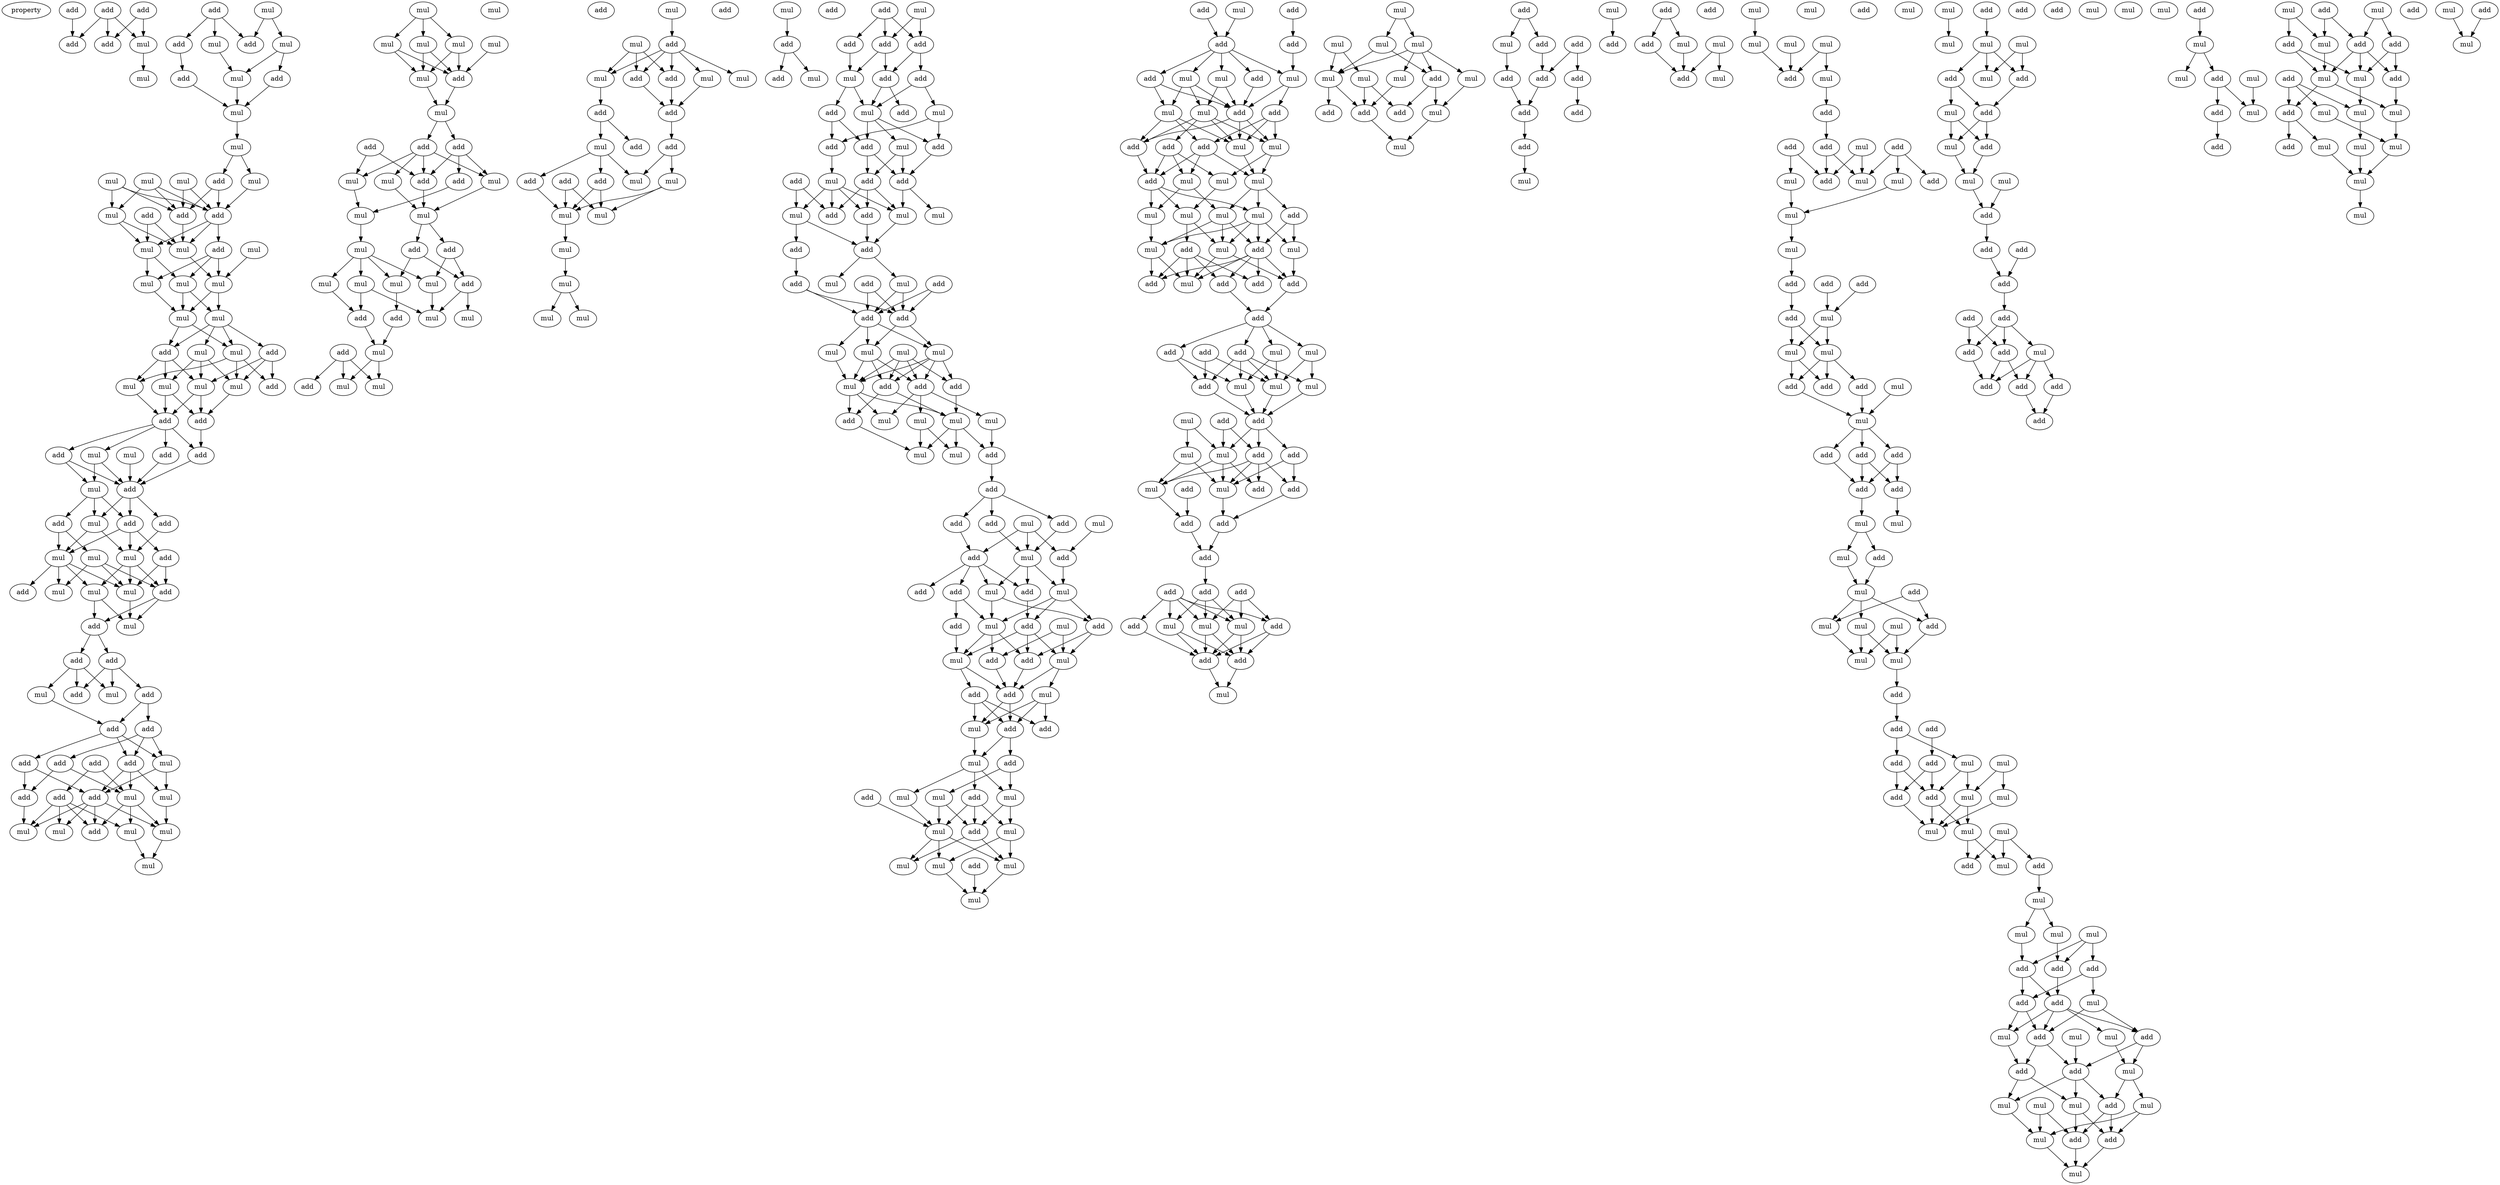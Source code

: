 digraph {
    node [fontcolor=black]
    property [mul=2,lf=1.4]
    0 [ label = add ];
    1 [ label = add ];
    2 [ label = add ];
    3 [ label = mul ];
    4 [ label = add ];
    5 [ label = add ];
    6 [ label = mul ];
    7 [ label = add ];
    8 [ label = mul ];
    9 [ label = mul ];
    10 [ label = add ];
    11 [ label = mul ];
    12 [ label = add ];
    13 [ label = add ];
    14 [ label = mul ];
    15 [ label = add ];
    16 [ label = mul ];
    17 [ label = mul ];
    18 [ label = add ];
    19 [ label = mul ];
    20 [ label = mul ];
    21 [ label = mul ];
    22 [ label = mul ];
    23 [ label = mul ];
    24 [ label = add ];
    25 [ label = add ];
    26 [ label = add ];
    27 [ label = mul ];
    28 [ label = mul ];
    29 [ label = add ];
    30 [ label = mul ];
    31 [ label = mul ];
    32 [ label = mul ];
    33 [ label = mul ];
    34 [ label = mul ];
    35 [ label = mul ];
    36 [ label = mul ];
    37 [ label = add ];
    38 [ label = add ];
    39 [ label = mul ];
    40 [ label = mul ];
    41 [ label = mul ];
    42 [ label = add ];
    43 [ label = mul ];
    44 [ label = mul ];
    45 [ label = add ];
    46 [ label = add ];
    47 [ label = mul ];
    48 [ label = add ];
    49 [ label = add ];
    50 [ label = add ];
    51 [ label = mul ];
    52 [ label = add ];
    53 [ label = mul ];
    54 [ label = add ];
    55 [ label = mul ];
    56 [ label = add ];
    57 [ label = add ];
    58 [ label = add ];
    59 [ label = mul ];
    60 [ label = mul ];
    61 [ label = mul ];
    62 [ label = mul ];
    63 [ label = mul ];
    64 [ label = add ];
    65 [ label = add ];
    66 [ label = mul ];
    67 [ label = add ];
    68 [ label = mul ];
    69 [ label = add ];
    70 [ label = add ];
    71 [ label = mul ];
    72 [ label = mul ];
    73 [ label = add ];
    74 [ label = add ];
    75 [ label = add ];
    76 [ label = add ];
    77 [ label = add ];
    78 [ label = add ];
    79 [ label = add ];
    80 [ label = add ];
    81 [ label = mul ];
    82 [ label = add ];
    83 [ label = add ];
    84 [ label = mul ];
    85 [ label = add ];
    86 [ label = mul ];
    87 [ label = mul ];
    88 [ label = mul ];
    89 [ label = add ];
    90 [ label = mul ];
    91 [ label = mul ];
    92 [ label = mul ];
    93 [ label = mul ];
    94 [ label = mul ];
    95 [ label = mul ];
    96 [ label = mul ];
    97 [ label = mul ];
    98 [ label = mul ];
    99 [ label = mul ];
    100 [ label = add ];
    101 [ label = mul ];
    102 [ label = add ];
    103 [ label = add ];
    104 [ label = add ];
    105 [ label = add ];
    106 [ label = mul ];
    107 [ label = mul ];
    108 [ label = mul ];
    109 [ label = add ];
    110 [ label = mul ];
    111 [ label = mul ];
    112 [ label = add ];
    113 [ label = mul ];
    114 [ label = add ];
    115 [ label = mul ];
    116 [ label = add ];
    117 [ label = mul ];
    118 [ label = mul ];
    119 [ label = mul ];
    120 [ label = mul ];
    121 [ label = add ];
    122 [ label = mul ];
    123 [ label = add ];
    124 [ label = add ];
    125 [ label = mul ];
    126 [ label = add ];
    127 [ label = add ];
    128 [ label = mul ];
    129 [ label = mul ];
    130 [ label = mul ];
    131 [ label = mul ];
    132 [ label = add ];
    133 [ label = mul ];
    134 [ label = mul ];
    135 [ label = add ];
    136 [ label = add ];
    137 [ label = mul ];
    138 [ label = add ];
    139 [ label = add ];
    140 [ label = add ];
    141 [ label = add ];
    142 [ label = mul ];
    143 [ label = add ];
    144 [ label = mul ];
    145 [ label = mul ];
    146 [ label = add ];
    147 [ label = add ];
    148 [ label = mul ];
    149 [ label = mul ];
    150 [ label = mul ];
    151 [ label = mul ];
    152 [ label = mul ];
    153 [ label = add ];
    154 [ label = mul ];
    155 [ label = mul ];
    156 [ label = add ];
    157 [ label = add ];
    158 [ label = add ];
    159 [ label = mul ];
    160 [ label = mul ];
    161 [ label = add ];
    162 [ label = add ];
    163 [ label = add ];
    164 [ label = add ];
    165 [ label = add ];
    166 [ label = mul ];
    167 [ label = add ];
    168 [ label = mul ];
    169 [ label = add ];
    170 [ label = mul ];
    171 [ label = add ];
    172 [ label = add ];
    173 [ label = add ];
    174 [ label = add ];
    175 [ label = mul ];
    176 [ label = add ];
    177 [ label = mul ];
    178 [ label = add ];
    179 [ label = add ];
    180 [ label = add ];
    181 [ label = mul ];
    182 [ label = mul ];
    183 [ label = add ];
    184 [ label = mul ];
    185 [ label = add ];
    186 [ label = add ];
    187 [ label = add ];
    188 [ label = mul ];
    189 [ label = mul ];
    190 [ label = add ];
    191 [ label = add ];
    192 [ label = add ];
    193 [ label = add ];
    194 [ label = mul ];
    195 [ label = mul ];
    196 [ label = mul ];
    197 [ label = mul ];
    198 [ label = add ];
    199 [ label = add ];
    200 [ label = add ];
    201 [ label = mul ];
    202 [ label = add ];
    203 [ label = mul ];
    204 [ label = mul ];
    205 [ label = mul ];
    206 [ label = mul ];
    207 [ label = mul ];
    208 [ label = mul ];
    209 [ label = add ];
    210 [ label = add ];
    211 [ label = add ];
    212 [ label = mul ];
    213 [ label = mul ];
    214 [ label = add ];
    215 [ label = add ];
    216 [ label = add ];
    217 [ label = mul ];
    218 [ label = add ];
    219 [ label = add ];
    220 [ label = mul ];
    221 [ label = mul ];
    222 [ label = add ];
    223 [ label = add ];
    224 [ label = add ];
    225 [ label = mul ];
    226 [ label = mul ];
    227 [ label = add ];
    228 [ label = add ];
    229 [ label = add ];
    230 [ label = mul ];
    231 [ label = add ];
    232 [ label = mul ];
    233 [ label = add ];
    234 [ label = add ];
    235 [ label = mul ];
    236 [ label = add ];
    237 [ label = add ];
    238 [ label = mul ];
    239 [ label = add ];
    240 [ label = mul ];
    241 [ label = add ];
    242 [ label = mul ];
    243 [ label = mul ];
    244 [ label = mul ];
    245 [ label = add ];
    246 [ label = mul ];
    247 [ label = add ];
    248 [ label = mul ];
    249 [ label = mul ];
    250 [ label = mul ];
    251 [ label = mul ];
    252 [ label = add ];
    253 [ label = mul ];
    254 [ label = mul ];
    255 [ label = add ];
    256 [ label = add ];
    257 [ label = add ];
    258 [ label = add ];
    259 [ label = add ];
    260 [ label = mul ];
    261 [ label = mul ];
    262 [ label = mul ];
    263 [ label = add ];
    264 [ label = add ];
    265 [ label = add ];
    266 [ label = mul ];
    267 [ label = mul ];
    268 [ label = mul ];
    269 [ label = add ];
    270 [ label = mul ];
    271 [ label = add ];
    272 [ label = add ];
    273 [ label = mul ];
    274 [ label = mul ];
    275 [ label = mul ];
    276 [ label = add ];
    277 [ label = mul ];
    278 [ label = mul ];
    279 [ label = mul ];
    280 [ label = mul ];
    281 [ label = add ];
    282 [ label = mul ];
    283 [ label = add ];
    284 [ label = add ];
    285 [ label = mul ];
    286 [ label = mul ];
    287 [ label = add ];
    288 [ label = add ];
    289 [ label = add ];
    290 [ label = mul ];
    291 [ label = add ];
    292 [ label = add ];
    293 [ label = mul ];
    294 [ label = add ];
    295 [ label = add ];
    296 [ label = add ];
    297 [ label = mul ];
    298 [ label = add ];
    299 [ label = mul ];
    300 [ label = mul ];
    301 [ label = mul ];
    302 [ label = mul ];
    303 [ label = add ];
    304 [ label = add ];
    305 [ label = add ];
    306 [ label = mul ];
    307 [ label = mul ];
    308 [ label = add ];
    309 [ label = add ];
    310 [ label = add ];
    311 [ label = mul ];
    312 [ label = add ];
    313 [ label = mul ];
    314 [ label = add ];
    315 [ label = add ];
    316 [ label = add ];
    317 [ label = add ];
    318 [ label = add ];
    319 [ label = add ];
    320 [ label = mul ];
    321 [ label = add ];
    322 [ label = mul ];
    323 [ label = add ];
    324 [ label = mul ];
    325 [ label = add ];
    326 [ label = add ];
    327 [ label = mul ];
    328 [ label = mul ];
    329 [ label = mul ];
    330 [ label = mul ];
    331 [ label = mul ];
    332 [ label = mul ];
    333 [ label = mul ];
    334 [ label = add ];
    335 [ label = mul ];
    336 [ label = mul ];
    337 [ label = add ];
    338 [ label = add ];
    339 [ label = mul ];
    340 [ label = add ];
    341 [ label = mul ];
    342 [ label = add ];
    343 [ label = add ];
    344 [ label = add ];
    345 [ label = mul ];
    346 [ label = add ];
    347 [ label = add ];
    348 [ label = add ];
    349 [ label = add ];
    350 [ label = add ];
    351 [ label = mul ];
    352 [ label = add ];
    353 [ label = mul ];
    354 [ label = add ];
    355 [ label = add ];
    356 [ label = add ];
    357 [ label = mul ];
    358 [ label = mul ];
    359 [ label = mul ];
    360 [ label = add ];
    361 [ label = add ];
    362 [ label = mul ];
    363 [ label = mul ];
    364 [ label = mul ];
    365 [ label = mul ];
    366 [ label = add ];
    367 [ label = mul ];
    368 [ label = mul ];
    369 [ label = add ];
    370 [ label = add ];
    371 [ label = add ];
    372 [ label = mul ];
    373 [ label = add ];
    374 [ label = add ];
    375 [ label = mul ];
    376 [ label = mul ];
    377 [ label = mul ];
    378 [ label = add ];
    379 [ label = mul ];
    380 [ label = mul ];
    381 [ label = add ];
    382 [ label = add ];
    383 [ label = add ];
    384 [ label = add ];
    385 [ label = mul ];
    386 [ label = add ];
    387 [ label = mul ];
    388 [ label = mul ];
    389 [ label = add ];
    390 [ label = mul ];
    391 [ label = add ];
    392 [ label = add ];
    393 [ label = mul ];
    394 [ label = add ];
    395 [ label = add ];
    396 [ label = add ];
    397 [ label = add ];
    398 [ label = add ];
    399 [ label = mul ];
    400 [ label = mul ];
    401 [ label = mul ];
    402 [ label = add ];
    403 [ label = add ];
    404 [ label = mul ];
    405 [ label = mul ];
    406 [ label = mul ];
    407 [ label = mul ];
    408 [ label = add ];
    409 [ label = mul ];
    410 [ label = mul ];
    411 [ label = add ];
    412 [ label = add ];
    413 [ label = add ];
    414 [ label = mul ];
    415 [ label = add ];
    416 [ label = add ];
    417 [ label = mul ];
    418 [ label = mul ];
    419 [ label = add ];
    420 [ label = mul ];
    421 [ label = add ];
    422 [ label = mul ];
    423 [ label = mul ];
    424 [ label = mul ];
    425 [ label = mul ];
    426 [ label = add ];
    427 [ label = add ];
    428 [ label = mul ];
    429 [ label = mul ];
    430 [ label = mul ];
    431 [ label = mul ];
    432 [ label = mul ];
    433 [ label = add ];
    434 [ label = add ];
    435 [ label = add ];
    436 [ label = add ];
    437 [ label = add ];
    438 [ label = mul ];
    439 [ label = mul ];
    440 [ label = add ];
    441 [ label = mul ];
    442 [ label = add ];
    443 [ label = mul ];
    444 [ label = add ];
    445 [ label = mul ];
    446 [ label = add ];
    447 [ label = mul ];
    448 [ label = mul ];
    449 [ label = mul ];
    450 [ label = mul ];
    451 [ label = add ];
    452 [ label = add ];
    453 [ label = add ];
    454 [ label = mul ];
    455 [ label = mul ];
    456 [ label = mul ];
    457 [ label = mul ];
    458 [ label = add ];
    459 [ label = add ];
    460 [ label = mul ];
    461 [ label = mul ];
    462 [ label = add ];
    463 [ label = add ];
    464 [ label = mul ];
    465 [ label = mul ];
    466 [ label = add ];
    467 [ label = mul ];
    468 [ label = add ];
    469 [ label = add ];
    470 [ label = mul ];
    471 [ label = mul ];
    472 [ label = mul ];
    473 [ label = add ];
    474 [ label = mul ];
    475 [ label = add ];
    476 [ label = mul ];
    477 [ label = add ];
    478 [ label = add ];
    479 [ label = add ];
    480 [ label = add ];
    481 [ label = add ];
    482 [ label = add ];
    483 [ label = mul ];
    484 [ label = add ];
    485 [ label = add ];
    486 [ label = add ];
    487 [ label = add ];
    488 [ label = add ];
    489 [ label = mul ];
    490 [ label = mul ];
    491 [ label = add ];
    492 [ label = mul ];
    493 [ label = add ];
    494 [ label = mul ];
    495 [ label = add ];
    496 [ label = add ];
    497 [ label = mul ];
    498 [ label = mul ];
    499 [ label = mul ];
    500 [ label = add ];
    501 [ label = add ];
    502 [ label = add ];
    503 [ label = add ];
    504 [ label = mul ];
    505 [ label = mul ];
    506 [ label = add ];
    507 [ label = add ];
    508 [ label = mul ];
    509 [ label = mul ];
    510 [ label = add ];
    511 [ label = mul ];
    512 [ label = mul ];
    513 [ label = add ];
    514 [ label = mul ];
    515 [ label = mul ];
    516 [ label = mul ];
    517 [ label = mul ];
    518 [ label = mul ];
    519 [ label = add ];
    520 [ label = mul ];
    0 -> 4 [ name = 0 ];
    1 -> 3 [ name = 1 ];
    1 -> 5 [ name = 2 ];
    2 -> 3 [ name = 3 ];
    2 -> 4 [ name = 4 ];
    2 -> 5 [ name = 5 ];
    3 -> 6 [ name = 6 ];
    7 -> 10 [ name = 7 ];
    7 -> 11 [ name = 8 ];
    7 -> 12 [ name = 9 ];
    8 -> 9 [ name = 10 ];
    8 -> 10 [ name = 11 ];
    9 -> 14 [ name = 12 ];
    9 -> 15 [ name = 13 ];
    11 -> 14 [ name = 14 ];
    12 -> 13 [ name = 15 ];
    13 -> 16 [ name = 16 ];
    14 -> 16 [ name = 17 ];
    15 -> 16 [ name = 18 ];
    16 -> 17 [ name = 19 ];
    17 -> 18 [ name = 20 ];
    17 -> 22 [ name = 21 ];
    18 -> 24 [ name = 22 ];
    18 -> 25 [ name = 23 ];
    19 -> 23 [ name = 24 ];
    19 -> 24 [ name = 25 ];
    19 -> 25 [ name = 26 ];
    20 -> 23 [ name = 27 ];
    20 -> 24 [ name = 28 ];
    20 -> 25 [ name = 29 ];
    21 -> 24 [ name = 30 ];
    21 -> 25 [ name = 31 ];
    22 -> 24 [ name = 32 ];
    23 -> 27 [ name = 33 ];
    23 -> 30 [ name = 34 ];
    24 -> 27 [ name = 35 ];
    24 -> 29 [ name = 36 ];
    24 -> 30 [ name = 37 ];
    25 -> 30 [ name = 38 ];
    26 -> 27 [ name = 39 ];
    26 -> 30 [ name = 40 ];
    27 -> 32 [ name = 41 ];
    27 -> 33 [ name = 42 ];
    28 -> 31 [ name = 43 ];
    29 -> 31 [ name = 44 ];
    29 -> 32 [ name = 45 ];
    29 -> 33 [ name = 46 ];
    30 -> 31 [ name = 47 ];
    31 -> 34 [ name = 48 ];
    31 -> 35 [ name = 49 ];
    32 -> 35 [ name = 50 ];
    33 -> 34 [ name = 51 ];
    33 -> 35 [ name = 52 ];
    34 -> 36 [ name = 53 ];
    34 -> 37 [ name = 54 ];
    34 -> 38 [ name = 55 ];
    34 -> 39 [ name = 56 ];
    35 -> 36 [ name = 57 ];
    35 -> 37 [ name = 58 ];
    36 -> 40 [ name = 59 ];
    36 -> 41 [ name = 60 ];
    36 -> 42 [ name = 61 ];
    37 -> 41 [ name = 62 ];
    37 -> 43 [ name = 63 ];
    37 -> 44 [ name = 64 ];
    38 -> 40 [ name = 65 ];
    38 -> 42 [ name = 66 ];
    38 -> 43 [ name = 67 ];
    39 -> 40 [ name = 68 ];
    39 -> 43 [ name = 69 ];
    39 -> 44 [ name = 70 ];
    40 -> 46 [ name = 71 ];
    41 -> 45 [ name = 72 ];
    43 -> 45 [ name = 73 ];
    43 -> 46 [ name = 74 ];
    44 -> 45 [ name = 75 ];
    44 -> 46 [ name = 76 ];
    45 -> 48 [ name = 77 ];
    45 -> 49 [ name = 78 ];
    45 -> 50 [ name = 79 ];
    45 -> 51 [ name = 80 ];
    46 -> 48 [ name = 81 ];
    47 -> 52 [ name = 82 ];
    48 -> 52 [ name = 83 ];
    49 -> 52 [ name = 84 ];
    49 -> 53 [ name = 85 ];
    50 -> 52 [ name = 86 ];
    51 -> 52 [ name = 87 ];
    51 -> 53 [ name = 88 ];
    52 -> 54 [ name = 89 ];
    52 -> 55 [ name = 90 ];
    52 -> 56 [ name = 91 ];
    53 -> 55 [ name = 92 ];
    53 -> 56 [ name = 93 ];
    53 -> 57 [ name = 94 ];
    54 -> 60 [ name = 95 ];
    55 -> 59 [ name = 96 ];
    55 -> 60 [ name = 97 ];
    56 -> 58 [ name = 98 ];
    56 -> 59 [ name = 99 ];
    56 -> 60 [ name = 100 ];
    57 -> 59 [ name = 101 ];
    57 -> 61 [ name = 102 ];
    58 -> 62 [ name = 103 ];
    58 -> 64 [ name = 104 ];
    59 -> 62 [ name = 105 ];
    59 -> 63 [ name = 106 ];
    59 -> 65 [ name = 107 ];
    59 -> 66 [ name = 108 ];
    60 -> 62 [ name = 109 ];
    60 -> 63 [ name = 110 ];
    60 -> 64 [ name = 111 ];
    61 -> 62 [ name = 112 ];
    61 -> 64 [ name = 113 ];
    61 -> 66 [ name = 114 ];
    62 -> 68 [ name = 115 ];
    63 -> 67 [ name = 116 ];
    63 -> 68 [ name = 117 ];
    64 -> 67 [ name = 118 ];
    64 -> 68 [ name = 119 ];
    67 -> 69 [ name = 120 ];
    67 -> 70 [ name = 121 ];
    69 -> 71 [ name = 122 ];
    69 -> 72 [ name = 123 ];
    69 -> 74 [ name = 124 ];
    70 -> 71 [ name = 125 ];
    70 -> 73 [ name = 126 ];
    70 -> 74 [ name = 127 ];
    72 -> 76 [ name = 128 ];
    73 -> 75 [ name = 129 ];
    73 -> 76 [ name = 130 ];
    75 -> 78 [ name = 131 ];
    75 -> 79 [ name = 132 ];
    75 -> 81 [ name = 133 ];
    76 -> 78 [ name = 134 ];
    76 -> 80 [ name = 135 ];
    76 -> 81 [ name = 136 ];
    77 -> 83 [ name = 137 ];
    77 -> 84 [ name = 138 ];
    78 -> 82 [ name = 139 ];
    78 -> 84 [ name = 140 ];
    78 -> 86 [ name = 141 ];
    79 -> 84 [ name = 142 ];
    79 -> 85 [ name = 143 ];
    80 -> 82 [ name = 144 ];
    80 -> 85 [ name = 145 ];
    81 -> 82 [ name = 146 ];
    81 -> 86 [ name = 147 ];
    82 -> 87 [ name = 148 ];
    82 -> 88 [ name = 149 ];
    82 -> 89 [ name = 150 ];
    82 -> 91 [ name = 151 ];
    83 -> 88 [ name = 152 ];
    83 -> 89 [ name = 153 ];
    83 -> 90 [ name = 154 ];
    83 -> 91 [ name = 155 ];
    84 -> 87 [ name = 156 ];
    84 -> 89 [ name = 157 ];
    84 -> 90 [ name = 158 ];
    85 -> 91 [ name = 159 ];
    86 -> 87 [ name = 160 ];
    87 -> 92 [ name = 161 ];
    90 -> 92 [ name = 162 ];
    93 -> 94 [ name = 163 ];
    93 -> 95 [ name = 164 ];
    93 -> 98 [ name = 165 ];
    94 -> 99 [ name = 166 ];
    94 -> 100 [ name = 167 ];
    95 -> 99 [ name = 168 ];
    95 -> 100 [ name = 169 ];
    97 -> 100 [ name = 170 ];
    98 -> 99 [ name = 171 ];
    98 -> 100 [ name = 172 ];
    99 -> 101 [ name = 173 ];
    100 -> 101 [ name = 174 ];
    101 -> 103 [ name = 175 ];
    101 -> 104 [ name = 176 ];
    102 -> 105 [ name = 177 ];
    102 -> 106 [ name = 178 ];
    103 -> 105 [ name = 179 ];
    103 -> 108 [ name = 180 ];
    103 -> 109 [ name = 181 ];
    104 -> 105 [ name = 182 ];
    104 -> 106 [ name = 183 ];
    104 -> 107 [ name = 184 ];
    104 -> 108 [ name = 185 ];
    105 -> 110 [ name = 186 ];
    106 -> 111 [ name = 187 ];
    107 -> 110 [ name = 188 ];
    108 -> 110 [ name = 189 ];
    109 -> 111 [ name = 190 ];
    110 -> 112 [ name = 191 ];
    110 -> 114 [ name = 192 ];
    111 -> 113 [ name = 193 ];
    112 -> 116 [ name = 194 ];
    112 -> 117 [ name = 195 ];
    113 -> 115 [ name = 196 ];
    113 -> 117 [ name = 197 ];
    113 -> 118 [ name = 198 ];
    113 -> 119 [ name = 199 ];
    114 -> 116 [ name = 200 ];
    114 -> 119 [ name = 201 ];
    115 -> 121 [ name = 202 ];
    116 -> 120 [ name = 203 ];
    116 -> 122 [ name = 204 ];
    117 -> 123 [ name = 205 ];
    118 -> 121 [ name = 206 ];
    118 -> 122 [ name = 207 ];
    119 -> 122 [ name = 208 ];
    121 -> 125 [ name = 209 ];
    123 -> 125 [ name = 210 ];
    124 -> 127 [ name = 211 ];
    124 -> 128 [ name = 212 ];
    124 -> 129 [ name = 213 ];
    125 -> 128 [ name = 214 ];
    125 -> 129 [ name = 215 ];
    130 -> 132 [ name = 216 ];
    131 -> 133 [ name = 217 ];
    131 -> 135 [ name = 218 ];
    131 -> 136 [ name = 219 ];
    132 -> 133 [ name = 220 ];
    132 -> 134 [ name = 221 ];
    132 -> 135 [ name = 222 ];
    132 -> 136 [ name = 223 ];
    132 -> 137 [ name = 224 ];
    133 -> 138 [ name = 225 ];
    134 -> 139 [ name = 226 ];
    135 -> 139 [ name = 227 ];
    136 -> 139 [ name = 228 ];
    138 -> 141 [ name = 229 ];
    138 -> 142 [ name = 230 ];
    139 -> 140 [ name = 231 ];
    140 -> 144 [ name = 232 ];
    140 -> 145 [ name = 233 ];
    142 -> 143 [ name = 234 ];
    142 -> 145 [ name = 235 ];
    142 -> 147 [ name = 236 ];
    143 -> 148 [ name = 237 ];
    144 -> 148 [ name = 238 ];
    144 -> 149 [ name = 239 ];
    146 -> 148 [ name = 240 ];
    146 -> 149 [ name = 241 ];
    147 -> 148 [ name = 242 ];
    147 -> 149 [ name = 243 ];
    148 -> 150 [ name = 244 ];
    150 -> 151 [ name = 245 ];
    151 -> 152 [ name = 246 ];
    151 -> 155 [ name = 247 ];
    154 -> 157 [ name = 248 ];
    157 -> 158 [ name = 249 ];
    157 -> 159 [ name = 250 ];
    160 -> 162 [ name = 251 ];
    160 -> 164 [ name = 252 ];
    161 -> 162 [ name = 253 ];
    161 -> 163 [ name = 254 ];
    161 -> 164 [ name = 255 ];
    162 -> 166 [ name = 256 ];
    162 -> 167 [ name = 257 ];
    163 -> 166 [ name = 258 ];
    164 -> 165 [ name = 259 ];
    164 -> 167 [ name = 260 ];
    165 -> 168 [ name = 261 ];
    165 -> 170 [ name = 262 ];
    166 -> 168 [ name = 263 ];
    166 -> 169 [ name = 264 ];
    167 -> 168 [ name = 265 ];
    167 -> 171 [ name = 266 ];
    168 -> 172 [ name = 267 ];
    168 -> 173 [ name = 268 ];
    168 -> 175 [ name = 269 ];
    169 -> 172 [ name = 270 ];
    169 -> 174 [ name = 271 ];
    170 -> 173 [ name = 272 ];
    170 -> 174 [ name = 273 ];
    172 -> 176 [ name = 274 ];
    172 -> 179 [ name = 275 ];
    173 -> 179 [ name = 276 ];
    174 -> 177 [ name = 277 ];
    175 -> 176 [ name = 278 ];
    175 -> 179 [ name = 279 ];
    176 -> 180 [ name = 280 ];
    176 -> 181 [ name = 281 ];
    176 -> 183 [ name = 282 ];
    177 -> 180 [ name = 283 ];
    177 -> 181 [ name = 284 ];
    177 -> 182 [ name = 285 ];
    177 -> 183 [ name = 286 ];
    178 -> 182 [ name = 287 ];
    178 -> 183 [ name = 288 ];
    179 -> 181 [ name = 289 ];
    179 -> 184 [ name = 290 ];
    180 -> 186 [ name = 291 ];
    181 -> 186 [ name = 292 ];
    182 -> 185 [ name = 293 ];
    182 -> 186 [ name = 294 ];
    185 -> 187 [ name = 295 ];
    186 -> 188 [ name = 296 ];
    186 -> 189 [ name = 297 ];
    187 -> 192 [ name = 298 ];
    187 -> 193 [ name = 299 ];
    188 -> 192 [ name = 300 ];
    188 -> 193 [ name = 301 ];
    190 -> 192 [ name = 302 ];
    190 -> 193 [ name = 303 ];
    191 -> 192 [ name = 304 ];
    191 -> 193 [ name = 305 ];
    192 -> 195 [ name = 306 ];
    192 -> 196 [ name = 307 ];
    192 -> 197 [ name = 308 ];
    193 -> 196 [ name = 309 ];
    193 -> 197 [ name = 310 ];
    194 -> 198 [ name = 311 ];
    194 -> 199 [ name = 312 ];
    194 -> 200 [ name = 313 ];
    194 -> 201 [ name = 314 ];
    195 -> 201 [ name = 315 ];
    196 -> 198 [ name = 316 ];
    196 -> 199 [ name = 317 ];
    196 -> 201 [ name = 318 ];
    197 -> 198 [ name = 319 ];
    197 -> 199 [ name = 320 ];
    197 -> 200 [ name = 321 ];
    197 -> 201 [ name = 322 ];
    198 -> 202 [ name = 323 ];
    198 -> 204 [ name = 324 ];
    199 -> 203 [ name = 325 ];
    199 -> 205 [ name = 326 ];
    199 -> 206 [ name = 327 ];
    200 -> 204 [ name = 328 ];
    201 -> 202 [ name = 329 ];
    201 -> 203 [ name = 330 ];
    201 -> 204 [ name = 331 ];
    202 -> 207 [ name = 332 ];
    204 -> 207 [ name = 333 ];
    204 -> 208 [ name = 334 ];
    204 -> 209 [ name = 335 ];
    205 -> 207 [ name = 336 ];
    205 -> 208 [ name = 337 ];
    206 -> 209 [ name = 338 ];
    209 -> 210 [ name = 339 ];
    210 -> 211 [ name = 340 ];
    210 -> 214 [ name = 341 ];
    210 -> 215 [ name = 342 ];
    211 -> 217 [ name = 343 ];
    212 -> 218 [ name = 344 ];
    213 -> 216 [ name = 345 ];
    213 -> 217 [ name = 346 ];
    213 -> 218 [ name = 347 ];
    214 -> 217 [ name = 348 ];
    215 -> 216 [ name = 349 ];
    216 -> 219 [ name = 350 ];
    216 -> 221 [ name = 351 ];
    216 -> 222 [ name = 352 ];
    216 -> 223 [ name = 353 ];
    217 -> 220 [ name = 354 ];
    217 -> 221 [ name = 355 ];
    217 -> 223 [ name = 356 ];
    218 -> 220 [ name = 357 ];
    219 -> 226 [ name = 358 ];
    219 -> 227 [ name = 359 ];
    220 -> 224 [ name = 360 ];
    220 -> 226 [ name = 361 ];
    220 -> 228 [ name = 362 ];
    221 -> 224 [ name = 363 ];
    221 -> 226 [ name = 364 ];
    223 -> 228 [ name = 365 ];
    224 -> 229 [ name = 366 ];
    224 -> 230 [ name = 367 ];
    225 -> 230 [ name = 368 ];
    225 -> 231 [ name = 369 ];
    226 -> 229 [ name = 370 ];
    226 -> 231 [ name = 371 ];
    226 -> 232 [ name = 372 ];
    227 -> 232 [ name = 373 ];
    228 -> 229 [ name = 374 ];
    228 -> 230 [ name = 375 ];
    228 -> 232 [ name = 376 ];
    229 -> 233 [ name = 377 ];
    230 -> 233 [ name = 378 ];
    230 -> 235 [ name = 379 ];
    231 -> 233 [ name = 380 ];
    232 -> 233 [ name = 381 ];
    232 -> 234 [ name = 382 ];
    233 -> 236 [ name = 383 ];
    233 -> 238 [ name = 384 ];
    234 -> 236 [ name = 385 ];
    234 -> 237 [ name = 386 ];
    234 -> 238 [ name = 387 ];
    235 -> 236 [ name = 388 ];
    235 -> 237 [ name = 389 ];
    235 -> 238 [ name = 390 ];
    236 -> 239 [ name = 391 ];
    236 -> 240 [ name = 392 ];
    238 -> 240 [ name = 393 ];
    239 -> 242 [ name = 394 ];
    239 -> 244 [ name = 395 ];
    240 -> 243 [ name = 396 ];
    240 -> 244 [ name = 397 ];
    240 -> 245 [ name = 398 ];
    241 -> 248 [ name = 399 ];
    242 -> 247 [ name = 400 ];
    242 -> 248 [ name = 401 ];
    243 -> 248 [ name = 402 ];
    244 -> 246 [ name = 403 ];
    244 -> 247 [ name = 404 ];
    245 -> 246 [ name = 405 ];
    245 -> 247 [ name = 406 ];
    245 -> 248 [ name = 407 ];
    246 -> 250 [ name = 408 ];
    246 -> 251 [ name = 409 ];
    247 -> 249 [ name = 410 ];
    247 -> 251 [ name = 411 ];
    248 -> 249 [ name = 412 ];
    248 -> 250 [ name = 413 ];
    248 -> 251 [ name = 414 ];
    250 -> 253 [ name = 415 ];
    251 -> 253 [ name = 416 ];
    252 -> 253 [ name = 417 ];
    254 -> 257 [ name = 418 ];
    255 -> 257 [ name = 419 ];
    256 -> 258 [ name = 420 ];
    257 -> 259 [ name = 421 ];
    257 -> 260 [ name = 422 ];
    257 -> 261 [ name = 423 ];
    257 -> 262 [ name = 424 ];
    257 -> 263 [ name = 425 ];
    258 -> 262 [ name = 426 ];
    259 -> 264 [ name = 427 ];
    260 -> 264 [ name = 428 ];
    260 -> 266 [ name = 429 ];
    260 -> 267 [ name = 430 ];
    261 -> 264 [ name = 431 ];
    261 -> 266 [ name = 432 ];
    262 -> 264 [ name = 433 ];
    262 -> 265 [ name = 434 ];
    263 -> 264 [ name = 435 ];
    263 -> 267 [ name = 436 ];
    264 -> 268 [ name = 437 ];
    264 -> 270 [ name = 438 ];
    264 -> 272 [ name = 439 ];
    265 -> 268 [ name = 440 ];
    265 -> 269 [ name = 441 ];
    265 -> 270 [ name = 442 ];
    266 -> 268 [ name = 443 ];
    266 -> 270 [ name = 444 ];
    266 -> 271 [ name = 445 ];
    266 -> 272 [ name = 446 ];
    267 -> 269 [ name = 447 ];
    267 -> 270 [ name = 448 ];
    267 -> 272 [ name = 449 ];
    268 -> 273 [ name = 450 ];
    268 -> 275 [ name = 451 ];
    269 -> 273 [ name = 452 ];
    269 -> 274 [ name = 453 ];
    269 -> 276 [ name = 454 ];
    270 -> 273 [ name = 455 ];
    271 -> 274 [ name = 456 ];
    271 -> 275 [ name = 457 ];
    271 -> 276 [ name = 458 ];
    272 -> 276 [ name = 459 ];
    273 -> 277 [ name = 460 ];
    273 -> 278 [ name = 461 ];
    273 -> 281 [ name = 462 ];
    274 -> 278 [ name = 463 ];
    274 -> 280 [ name = 464 ];
    275 -> 279 [ name = 465 ];
    276 -> 277 [ name = 466 ];
    276 -> 279 [ name = 467 ];
    276 -> 280 [ name = 468 ];
    277 -> 282 [ name = 469 ];
    277 -> 283 [ name = 470 ];
    277 -> 285 [ name = 471 ];
    277 -> 286 [ name = 472 ];
    278 -> 283 [ name = 473 ];
    278 -> 285 [ name = 474 ];
    278 -> 286 [ name = 475 ];
    279 -> 284 [ name = 476 ];
    279 -> 286 [ name = 477 ];
    280 -> 285 [ name = 478 ];
    281 -> 282 [ name = 479 ];
    281 -> 283 [ name = 480 ];
    282 -> 288 [ name = 481 ];
    283 -> 287 [ name = 482 ];
    283 -> 288 [ name = 483 ];
    283 -> 289 [ name = 484 ];
    283 -> 290 [ name = 485 ];
    283 -> 291 [ name = 486 ];
    284 -> 287 [ name = 487 ];
    284 -> 289 [ name = 488 ];
    284 -> 290 [ name = 489 ];
    284 -> 291 [ name = 490 ];
    285 -> 290 [ name = 491 ];
    285 -> 291 [ name = 492 ];
    286 -> 288 [ name = 493 ];
    286 -> 290 [ name = 494 ];
    287 -> 292 [ name = 495 ];
    288 -> 292 [ name = 496 ];
    292 -> 293 [ name = 497 ];
    292 -> 294 [ name = 498 ];
    292 -> 296 [ name = 499 ];
    292 -> 297 [ name = 500 ];
    293 -> 299 [ name = 501 ];
    293 -> 301 [ name = 502 ];
    294 -> 298 [ name = 503 ];
    294 -> 299 [ name = 504 ];
    295 -> 298 [ name = 505 ];
    295 -> 301 [ name = 506 ];
    296 -> 298 [ name = 507 ];
    296 -> 299 [ name = 508 ];
    296 -> 300 [ name = 509 ];
    296 -> 301 [ name = 510 ];
    297 -> 300 [ name = 511 ];
    297 -> 301 [ name = 512 ];
    298 -> 303 [ name = 513 ];
    299 -> 303 [ name = 514 ];
    300 -> 303 [ name = 515 ];
    301 -> 303 [ name = 516 ];
    302 -> 306 [ name = 517 ];
    302 -> 307 [ name = 518 ];
    303 -> 305 [ name = 519 ];
    303 -> 306 [ name = 520 ];
    303 -> 308 [ name = 521 ];
    304 -> 306 [ name = 522 ];
    304 -> 308 [ name = 523 ];
    305 -> 310 [ name = 524 ];
    305 -> 311 [ name = 525 ];
    306 -> 309 [ name = 526 ];
    306 -> 311 [ name = 527 ];
    306 -> 313 [ name = 528 ];
    307 -> 311 [ name = 529 ];
    307 -> 313 [ name = 530 ];
    308 -> 309 [ name = 531 ];
    308 -> 310 [ name = 532 ];
    308 -> 311 [ name = 533 ];
    308 -> 313 [ name = 534 ];
    310 -> 315 [ name = 535 ];
    311 -> 315 [ name = 536 ];
    312 -> 314 [ name = 537 ];
    313 -> 314 [ name = 538 ];
    314 -> 316 [ name = 539 ];
    315 -> 316 [ name = 540 ];
    316 -> 318 [ name = 541 ];
    317 -> 320 [ name = 542 ];
    317 -> 321 [ name = 543 ];
    317 -> 322 [ name = 544 ];
    317 -> 323 [ name = 545 ];
    317 -> 324 [ name = 546 ];
    318 -> 320 [ name = 547 ];
    318 -> 322 [ name = 548 ];
    318 -> 324 [ name = 549 ];
    319 -> 320 [ name = 550 ];
    319 -> 321 [ name = 551 ];
    319 -> 322 [ name = 552 ];
    320 -> 325 [ name = 553 ];
    320 -> 326 [ name = 554 ];
    321 -> 325 [ name = 555 ];
    321 -> 326 [ name = 556 ];
    322 -> 325 [ name = 557 ];
    322 -> 326 [ name = 558 ];
    323 -> 325 [ name = 559 ];
    324 -> 325 [ name = 560 ];
    324 -> 326 [ name = 561 ];
    325 -> 327 [ name = 562 ];
    326 -> 327 [ name = 563 ];
    328 -> 329 [ name = 564 ];
    328 -> 331 [ name = 565 ];
    329 -> 334 [ name = 566 ];
    329 -> 335 [ name = 567 ];
    330 -> 335 [ name = 568 ];
    330 -> 336 [ name = 569 ];
    331 -> 332 [ name = 570 ];
    331 -> 333 [ name = 571 ];
    331 -> 334 [ name = 572 ];
    331 -> 335 [ name = 573 ];
    332 -> 339 [ name = 574 ];
    333 -> 337 [ name = 575 ];
    334 -> 339 [ name = 576 ];
    334 -> 340 [ name = 577 ];
    335 -> 337 [ name = 578 ];
    335 -> 338 [ name = 579 ];
    336 -> 337 [ name = 580 ];
    336 -> 340 [ name = 581 ];
    337 -> 341 [ name = 582 ];
    339 -> 341 [ name = 583 ];
    342 -> 344 [ name = 584 ];
    342 -> 345 [ name = 585 ];
    343 -> 346 [ name = 586 ];
    343 -> 347 [ name = 587 ];
    344 -> 347 [ name = 588 ];
    345 -> 348 [ name = 589 ];
    346 -> 350 [ name = 590 ];
    347 -> 349 [ name = 591 ];
    348 -> 349 [ name = 592 ];
    349 -> 352 [ name = 593 ];
    351 -> 354 [ name = 594 ];
    352 -> 353 [ name = 595 ];
    355 -> 356 [ name = 596 ];
    355 -> 358 [ name = 597 ];
    356 -> 360 [ name = 598 ];
    357 -> 359 [ name = 599 ];
    357 -> 360 [ name = 600 ];
    358 -> 360 [ name = 601 ];
    362 -> 364 [ name = 602 ];
    363 -> 366 [ name = 603 ];
    364 -> 366 [ name = 604 ];
    365 -> 366 [ name = 605 ];
    365 -> 367 [ name = 606 ];
    367 -> 369 [ name = 607 ];
    369 -> 373 [ name = 608 ];
    370 -> 374 [ name = 609 ];
    370 -> 375 [ name = 610 ];
    371 -> 376 [ name = 611 ];
    371 -> 377 [ name = 612 ];
    371 -> 378 [ name = 613 ];
    372 -> 374 [ name = 614 ];
    372 -> 377 [ name = 615 ];
    373 -> 374 [ name = 616 ];
    373 -> 377 [ name = 617 ];
    375 -> 379 [ name = 618 ];
    376 -> 379 [ name = 619 ];
    379 -> 380 [ name = 620 ];
    380 -> 384 [ name = 621 ];
    381 -> 385 [ name = 622 ];
    383 -> 385 [ name = 623 ];
    384 -> 386 [ name = 624 ];
    385 -> 387 [ name = 625 ];
    385 -> 388 [ name = 626 ];
    386 -> 387 [ name = 627 ];
    386 -> 388 [ name = 628 ];
    387 -> 389 [ name = 629 ];
    387 -> 391 [ name = 630 ];
    388 -> 389 [ name = 631 ];
    388 -> 391 [ name = 632 ];
    388 -> 392 [ name = 633 ];
    389 -> 393 [ name = 634 ];
    390 -> 393 [ name = 635 ];
    392 -> 393 [ name = 636 ];
    393 -> 394 [ name = 637 ];
    393 -> 395 [ name = 638 ];
    393 -> 396 [ name = 639 ];
    394 -> 397 [ name = 640 ];
    394 -> 398 [ name = 641 ];
    395 -> 397 [ name = 642 ];
    395 -> 398 [ name = 643 ];
    396 -> 397 [ name = 644 ];
    397 -> 399 [ name = 645 ];
    398 -> 400 [ name = 646 ];
    399 -> 401 [ name = 647 ];
    399 -> 402 [ name = 648 ];
    401 -> 404 [ name = 649 ];
    402 -> 404 [ name = 650 ];
    403 -> 405 [ name = 651 ];
    403 -> 408 [ name = 652 ];
    404 -> 405 [ name = 653 ];
    404 -> 406 [ name = 654 ];
    404 -> 408 [ name = 655 ];
    405 -> 410 [ name = 656 ];
    406 -> 409 [ name = 657 ];
    406 -> 410 [ name = 658 ];
    407 -> 409 [ name = 659 ];
    407 -> 410 [ name = 660 ];
    408 -> 409 [ name = 661 ];
    409 -> 411 [ name = 662 ];
    411 -> 412 [ name = 663 ];
    412 -> 415 [ name = 664 ];
    412 -> 418 [ name = 665 ];
    413 -> 416 [ name = 666 ];
    415 -> 419 [ name = 667 ];
    415 -> 421 [ name = 668 ];
    416 -> 419 [ name = 669 ];
    416 -> 421 [ name = 670 ];
    417 -> 420 [ name = 671 ];
    417 -> 422 [ name = 672 ];
    418 -> 420 [ name = 673 ];
    418 -> 421 [ name = 674 ];
    419 -> 424 [ name = 675 ];
    420 -> 423 [ name = 676 ];
    420 -> 424 [ name = 677 ];
    421 -> 423 [ name = 678 ];
    421 -> 424 [ name = 679 ];
    422 -> 424 [ name = 680 ];
    423 -> 427 [ name = 681 ];
    423 -> 428 [ name = 682 ];
    425 -> 426 [ name = 683 ];
    425 -> 427 [ name = 684 ];
    425 -> 428 [ name = 685 ];
    426 -> 429 [ name = 686 ];
    429 -> 431 [ name = 687 ];
    429 -> 432 [ name = 688 ];
    430 -> 433 [ name = 689 ];
    430 -> 434 [ name = 690 ];
    430 -> 435 [ name = 691 ];
    431 -> 435 [ name = 692 ];
    432 -> 433 [ name = 693 ];
    433 -> 436 [ name = 694 ];
    434 -> 437 [ name = 695 ];
    434 -> 438 [ name = 696 ];
    435 -> 436 [ name = 697 ];
    435 -> 437 [ name = 698 ];
    436 -> 440 [ name = 699 ];
    436 -> 441 [ name = 700 ];
    436 -> 442 [ name = 701 ];
    436 -> 443 [ name = 702 ];
    437 -> 440 [ name = 703 ];
    437 -> 443 [ name = 704 ];
    438 -> 440 [ name = 705 ];
    438 -> 442 [ name = 706 ];
    439 -> 444 [ name = 707 ];
    440 -> 444 [ name = 708 ];
    440 -> 446 [ name = 709 ];
    441 -> 445 [ name = 710 ];
    442 -> 444 [ name = 711 ];
    442 -> 445 [ name = 712 ];
    443 -> 446 [ name = 713 ];
    444 -> 448 [ name = 714 ];
    444 -> 450 [ name = 715 ];
    444 -> 451 [ name = 716 ];
    445 -> 447 [ name = 717 ];
    445 -> 451 [ name = 718 ];
    446 -> 448 [ name = 719 ];
    446 -> 450 [ name = 720 ];
    447 -> 453 [ name = 721 ];
    447 -> 454 [ name = 722 ];
    448 -> 454 [ name = 723 ];
    449 -> 452 [ name = 724 ];
    449 -> 454 [ name = 725 ];
    450 -> 452 [ name = 726 ];
    450 -> 453 [ name = 727 ];
    451 -> 452 [ name = 728 ];
    451 -> 453 [ name = 729 ];
    452 -> 455 [ name = 730 ];
    453 -> 455 [ name = 731 ];
    454 -> 455 [ name = 732 ];
    456 -> 457 [ name = 733 ];
    458 -> 460 [ name = 734 ];
    460 -> 462 [ name = 735 ];
    460 -> 463 [ name = 736 ];
    460 -> 464 [ name = 737 ];
    461 -> 463 [ name = 738 ];
    461 -> 464 [ name = 739 ];
    462 -> 465 [ name = 740 ];
    462 -> 466 [ name = 741 ];
    463 -> 466 [ name = 742 ];
    465 -> 467 [ name = 743 ];
    465 -> 468 [ name = 744 ];
    466 -> 467 [ name = 745 ];
    466 -> 468 [ name = 746 ];
    467 -> 470 [ name = 747 ];
    468 -> 470 [ name = 748 ];
    470 -> 473 [ name = 749 ];
    472 -> 473 [ name = 750 ];
    473 -> 475 [ name = 751 ];
    475 -> 478 [ name = 752 ];
    477 -> 478 [ name = 753 ];
    478 -> 479 [ name = 754 ];
    479 -> 481 [ name = 755 ];
    479 -> 482 [ name = 756 ];
    479 -> 483 [ name = 757 ];
    480 -> 481 [ name = 758 ];
    480 -> 482 [ name = 759 ];
    481 -> 484 [ name = 760 ];
    481 -> 485 [ name = 761 ];
    482 -> 485 [ name = 762 ];
    483 -> 484 [ name = 763 ];
    483 -> 485 [ name = 764 ];
    483 -> 486 [ name = 765 ];
    484 -> 487 [ name = 766 ];
    486 -> 487 [ name = 767 ];
    488 -> 489 [ name = 768 ];
    489 -> 490 [ name = 769 ];
    489 -> 491 [ name = 770 ];
    491 -> 493 [ name = 771 ];
    491 -> 494 [ name = 772 ];
    492 -> 494 [ name = 773 ];
    493 -> 495 [ name = 774 ];
    496 -> 499 [ name = 775 ];
    496 -> 500 [ name = 776 ];
    497 -> 499 [ name = 777 ];
    497 -> 501 [ name = 778 ];
    498 -> 500 [ name = 779 ];
    498 -> 503 [ name = 780 ];
    499 -> 505 [ name = 781 ];
    500 -> 504 [ name = 782 ];
    500 -> 505 [ name = 783 ];
    500 -> 507 [ name = 784 ];
    501 -> 504 [ name = 785 ];
    501 -> 505 [ name = 786 ];
    503 -> 504 [ name = 787 ];
    503 -> 507 [ name = 788 ];
    504 -> 508 [ name = 789 ];
    505 -> 510 [ name = 790 ];
    505 -> 511 [ name = 791 ];
    506 -> 508 [ name = 792 ];
    506 -> 509 [ name = 793 ];
    506 -> 510 [ name = 794 ];
    507 -> 511 [ name = 795 ];
    508 -> 515 [ name = 796 ];
    509 -> 512 [ name = 797 ];
    510 -> 513 [ name = 798 ];
    510 -> 514 [ name = 799 ];
    511 -> 512 [ name = 800 ];
    512 -> 516 [ name = 801 ];
    514 -> 516 [ name = 802 ];
    515 -> 516 [ name = 803 ];
    516 -> 518 [ name = 804 ];
    517 -> 520 [ name = 805 ];
    519 -> 520 [ name = 806 ];
}
